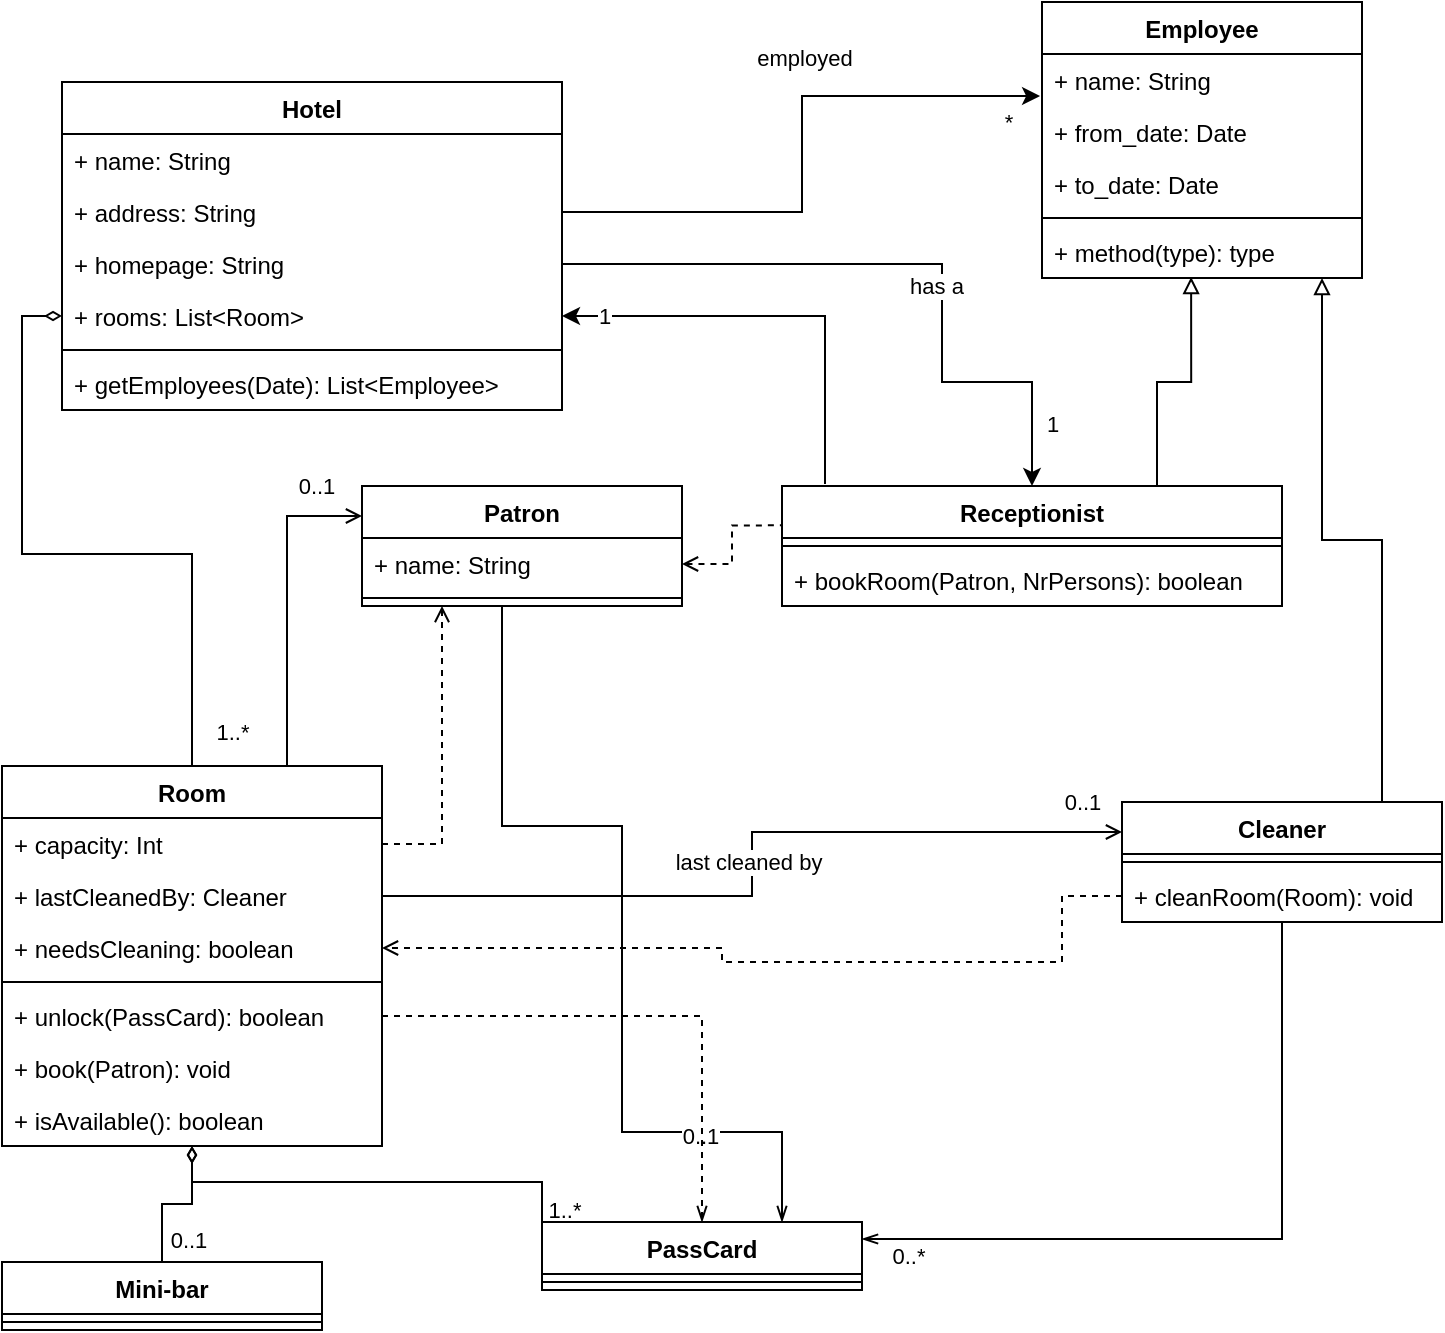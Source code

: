 <mxfile version="13.10.9" type="github"><diagram id="RjxyPD54IdFHC-5vg5m2" name="Page-1"><mxGraphModel dx="981" dy="548" grid="1" gridSize="10" guides="1" tooltips="1" connect="1" arrows="1" fold="1" page="1" pageScale="1" pageWidth="827" pageHeight="1169" math="0" shadow="0"><root><mxCell id="0"/><mxCell id="1" parent="0"/><mxCell id="Ar3dDun2k1TsgKRNxR76-1" value="Hotel" style="swimlane;fontStyle=1;align=center;verticalAlign=top;childLayout=stackLayout;horizontal=1;startSize=26;horizontalStack=0;resizeParent=1;resizeParentMax=0;resizeLast=0;collapsible=1;marginBottom=0;" vertex="1" parent="1"><mxGeometry x="80" y="240" width="250" height="164" as="geometry"/></mxCell><mxCell id="Ar3dDun2k1TsgKRNxR76-2" value="+ name: String" style="text;strokeColor=none;fillColor=none;align=left;verticalAlign=top;spacingLeft=4;spacingRight=4;overflow=hidden;rotatable=0;points=[[0,0.5],[1,0.5]];portConstraint=eastwest;" vertex="1" parent="Ar3dDun2k1TsgKRNxR76-1"><mxGeometry y="26" width="250" height="26" as="geometry"/></mxCell><mxCell id="Ar3dDun2k1TsgKRNxR76-5" value="+ address: String" style="text;strokeColor=none;fillColor=none;align=left;verticalAlign=top;spacingLeft=4;spacingRight=4;overflow=hidden;rotatable=0;points=[[0,0.5],[1,0.5]];portConstraint=eastwest;" vertex="1" parent="Ar3dDun2k1TsgKRNxR76-1"><mxGeometry y="52" width="250" height="26" as="geometry"/></mxCell><mxCell id="Ar3dDun2k1TsgKRNxR76-6" value="+ homepage: String" style="text;strokeColor=none;fillColor=none;align=left;verticalAlign=top;spacingLeft=4;spacingRight=4;overflow=hidden;rotatable=0;points=[[0,0.5],[1,0.5]];portConstraint=eastwest;" vertex="1" parent="Ar3dDun2k1TsgKRNxR76-1"><mxGeometry y="78" width="250" height="26" as="geometry"/></mxCell><mxCell id="Ar3dDun2k1TsgKRNxR76-70" value="+ rooms: List&lt;Room&gt;" style="text;strokeColor=none;fillColor=none;align=left;verticalAlign=top;spacingLeft=4;spacingRight=4;overflow=hidden;rotatable=0;points=[[0,0.5],[1,0.5]];portConstraint=eastwest;" vertex="1" parent="Ar3dDun2k1TsgKRNxR76-1"><mxGeometry y="104" width="250" height="26" as="geometry"/></mxCell><mxCell id="Ar3dDun2k1TsgKRNxR76-3" value="" style="line;strokeWidth=1;fillColor=none;align=left;verticalAlign=middle;spacingTop=-1;spacingLeft=3;spacingRight=3;rotatable=0;labelPosition=right;points=[];portConstraint=eastwest;" vertex="1" parent="Ar3dDun2k1TsgKRNxR76-1"><mxGeometry y="130" width="250" height="8" as="geometry"/></mxCell><mxCell id="Ar3dDun2k1TsgKRNxR76-4" value="+ getEmployees(Date): List&lt;Employee&gt;" style="text;strokeColor=none;fillColor=none;align=left;verticalAlign=top;spacingLeft=4;spacingRight=4;overflow=hidden;rotatable=0;points=[[0,0.5],[1,0.5]];portConstraint=eastwest;" vertex="1" parent="Ar3dDun2k1TsgKRNxR76-1"><mxGeometry y="138" width="250" height="26" as="geometry"/></mxCell><mxCell id="Ar3dDun2k1TsgKRNxR76-7" value="Employee" style="swimlane;fontStyle=1;align=center;verticalAlign=top;childLayout=stackLayout;horizontal=1;startSize=26;horizontalStack=0;resizeParent=1;resizeParentMax=0;resizeLast=0;collapsible=1;marginBottom=0;" vertex="1" parent="1"><mxGeometry x="570" y="200" width="160" height="138" as="geometry"/></mxCell><mxCell id="Ar3dDun2k1TsgKRNxR76-8" value="+ name: String" style="text;strokeColor=none;fillColor=none;align=left;verticalAlign=top;spacingLeft=4;spacingRight=4;overflow=hidden;rotatable=0;points=[[0,0.5],[1,0.5]];portConstraint=eastwest;" vertex="1" parent="Ar3dDun2k1TsgKRNxR76-7"><mxGeometry y="26" width="160" height="26" as="geometry"/></mxCell><mxCell id="Ar3dDun2k1TsgKRNxR76-15" value="+ from_date: Date" style="text;strokeColor=none;fillColor=none;align=left;verticalAlign=top;spacingLeft=4;spacingRight=4;overflow=hidden;rotatable=0;points=[[0,0.5],[1,0.5]];portConstraint=eastwest;" vertex="1" parent="Ar3dDun2k1TsgKRNxR76-7"><mxGeometry y="52" width="160" height="26" as="geometry"/></mxCell><mxCell id="Ar3dDun2k1TsgKRNxR76-16" value="+ to_date: Date" style="text;strokeColor=none;fillColor=none;align=left;verticalAlign=top;spacingLeft=4;spacingRight=4;overflow=hidden;rotatable=0;points=[[0,0.5],[1,0.5]];portConstraint=eastwest;" vertex="1" parent="Ar3dDun2k1TsgKRNxR76-7"><mxGeometry y="78" width="160" height="26" as="geometry"/></mxCell><mxCell id="Ar3dDun2k1TsgKRNxR76-9" value="" style="line;strokeWidth=1;fillColor=none;align=left;verticalAlign=middle;spacingTop=-1;spacingLeft=3;spacingRight=3;rotatable=0;labelPosition=right;points=[];portConstraint=eastwest;" vertex="1" parent="Ar3dDun2k1TsgKRNxR76-7"><mxGeometry y="104" width="160" height="8" as="geometry"/></mxCell><mxCell id="Ar3dDun2k1TsgKRNxR76-10" value="+ method(type): type" style="text;strokeColor=none;fillColor=none;align=left;verticalAlign=top;spacingLeft=4;spacingRight=4;overflow=hidden;rotatable=0;points=[[0,0.5],[1,0.5]];portConstraint=eastwest;" vertex="1" parent="Ar3dDun2k1TsgKRNxR76-7"><mxGeometry y="112" width="160" height="26" as="geometry"/></mxCell><mxCell id="Ar3dDun2k1TsgKRNxR76-11" style="edgeStyle=orthogonalEdgeStyle;rounded=0;orthogonalLoop=1;jettySize=auto;html=1;exitX=1;exitY=0.5;exitDx=0;exitDy=0;entryX=-0.006;entryY=0.808;entryDx=0;entryDy=0;entryPerimeter=0;" edge="1" parent="1" source="Ar3dDun2k1TsgKRNxR76-5" target="Ar3dDun2k1TsgKRNxR76-8"><mxGeometry relative="1" as="geometry"/></mxCell><mxCell id="Ar3dDun2k1TsgKRNxR76-13" value="employed" style="edgeLabel;html=1;align=center;verticalAlign=middle;resizable=0;points=[];" vertex="1" connectable="0" parent="Ar3dDun2k1TsgKRNxR76-11"><mxGeometry x="0.132" y="2" relative="1" as="geometry"><mxPoint x="3" y="-28.8" as="offset"/></mxGeometry></mxCell><mxCell id="Ar3dDun2k1TsgKRNxR76-14" value="*" style="edgeLabel;html=1;align=center;verticalAlign=middle;resizable=0;points=[];" vertex="1" connectable="0" parent="Ar3dDun2k1TsgKRNxR76-11"><mxGeometry x="0.893" y="-2" relative="1" as="geometry"><mxPoint y="10.99" as="offset"/></mxGeometry></mxCell><mxCell id="Ar3dDun2k1TsgKRNxR76-24" style="rounded=0;orthogonalLoop=1;jettySize=auto;html=1;exitX=0.75;exitY=0;exitDx=0;exitDy=0;entryX=0.466;entryY=0.981;entryDx=0;entryDy=0;entryPerimeter=0;endArrow=block;endFill=0;elbow=vertical;edgeStyle=orthogonalEdgeStyle;" edge="1" parent="1" source="Ar3dDun2k1TsgKRNxR76-17" target="Ar3dDun2k1TsgKRNxR76-10"><mxGeometry relative="1" as="geometry"/></mxCell><mxCell id="Ar3dDun2k1TsgKRNxR76-71" style="edgeStyle=orthogonalEdgeStyle;rounded=0;orthogonalLoop=1;jettySize=auto;html=1;exitX=0.086;exitY=-0.017;exitDx=0;exitDy=0;entryX=1;entryY=0.5;entryDx=0;entryDy=0;startArrow=none;startFill=0;endArrow=classic;endFill=1;exitPerimeter=0;" edge="1" parent="1" source="Ar3dDun2k1TsgKRNxR76-17" target="Ar3dDun2k1TsgKRNxR76-70"><mxGeometry relative="1" as="geometry"/></mxCell><mxCell id="Ar3dDun2k1TsgKRNxR76-72" value="1" style="edgeLabel;html=1;align=center;verticalAlign=middle;resizable=0;points=[];" vertex="1" connectable="0" parent="Ar3dDun2k1TsgKRNxR76-71"><mxGeometry x="0.811" relative="1" as="geometry"><mxPoint as="offset"/></mxGeometry></mxCell><mxCell id="Ar3dDun2k1TsgKRNxR76-17" value="Receptionist" style="swimlane;fontStyle=1;align=center;verticalAlign=top;childLayout=stackLayout;horizontal=1;startSize=26;horizontalStack=0;resizeParent=1;resizeParentMax=0;resizeLast=0;collapsible=1;marginBottom=0;" vertex="1" parent="1"><mxGeometry x="440" y="442" width="250" height="60" as="geometry"/></mxCell><mxCell id="Ar3dDun2k1TsgKRNxR76-19" value="" style="line;strokeWidth=1;fillColor=none;align=left;verticalAlign=middle;spacingTop=-1;spacingLeft=3;spacingRight=3;rotatable=0;labelPosition=right;points=[];portConstraint=eastwest;" vertex="1" parent="Ar3dDun2k1TsgKRNxR76-17"><mxGeometry y="26" width="250" height="8" as="geometry"/></mxCell><mxCell id="Ar3dDun2k1TsgKRNxR76-29" value="+ bookRoom(Patron, NrPersons): boolean" style="text;strokeColor=none;fillColor=none;align=left;verticalAlign=top;spacingLeft=4;spacingRight=4;overflow=hidden;rotatable=0;points=[[0,0.5],[1,0.5]];portConstraint=eastwest;" vertex="1" parent="Ar3dDun2k1TsgKRNxR76-17"><mxGeometry y="34" width="250" height="26" as="geometry"/></mxCell><mxCell id="Ar3dDun2k1TsgKRNxR76-21" style="edgeStyle=orthogonalEdgeStyle;rounded=0;orthogonalLoop=1;jettySize=auto;html=1;exitX=1;exitY=0.5;exitDx=0;exitDy=0;entryX=0.5;entryY=0;entryDx=0;entryDy=0;" edge="1" parent="1" source="Ar3dDun2k1TsgKRNxR76-6" target="Ar3dDun2k1TsgKRNxR76-17"><mxGeometry relative="1" as="geometry"><Array as="points"><mxPoint x="520" y="331"/><mxPoint x="520" y="390"/><mxPoint x="565" y="390"/></Array></mxGeometry></mxCell><mxCell id="Ar3dDun2k1TsgKRNxR76-22" value="has a" style="edgeLabel;html=1;align=center;verticalAlign=middle;resizable=0;points=[];" vertex="1" connectable="0" parent="Ar3dDun2k1TsgKRNxR76-21"><mxGeometry x="0.16" y="-3" relative="1" as="geometry"><mxPoint as="offset"/></mxGeometry></mxCell><mxCell id="Ar3dDun2k1TsgKRNxR76-23" value="1" style="edgeLabel;html=1;align=center;verticalAlign=middle;resizable=0;points=[];" vertex="1" connectable="0" parent="Ar3dDun2k1TsgKRNxR76-21"><mxGeometry x="0.82" relative="1" as="geometry"><mxPoint x="9.99" as="offset"/></mxGeometry></mxCell><mxCell id="Ar3dDun2k1TsgKRNxR76-38" style="edgeStyle=orthogonalEdgeStyle;rounded=0;orthogonalLoop=1;jettySize=auto;html=1;exitX=0;exitY=0.25;exitDx=0;exitDy=0;entryX=0.75;entryY=0;entryDx=0;entryDy=0;startArrow=open;startFill=0;endArrow=none;endFill=0;" edge="1" parent="1" source="Ar3dDun2k1TsgKRNxR76-25" target="Ar3dDun2k1TsgKRNxR76-31"><mxGeometry relative="1" as="geometry"/></mxCell><mxCell id="Ar3dDun2k1TsgKRNxR76-39" value="0..1" style="edgeLabel;html=1;align=center;verticalAlign=middle;resizable=0;points=[];" vertex="1" connectable="0" parent="Ar3dDun2k1TsgKRNxR76-38"><mxGeometry x="-0.708" y="-2" relative="1" as="geometry"><mxPoint y="-13.03" as="offset"/></mxGeometry></mxCell><mxCell id="Ar3dDun2k1TsgKRNxR76-25" value="Patron" style="swimlane;fontStyle=1;align=center;verticalAlign=top;childLayout=stackLayout;horizontal=1;startSize=26;horizontalStack=0;resizeParent=1;resizeParentMax=0;resizeLast=0;collapsible=1;marginBottom=0;" vertex="1" parent="1"><mxGeometry x="230" y="442" width="160" height="60" as="geometry"/></mxCell><mxCell id="Ar3dDun2k1TsgKRNxR76-26" value="+ name: String" style="text;strokeColor=none;fillColor=none;align=left;verticalAlign=top;spacingLeft=4;spacingRight=4;overflow=hidden;rotatable=0;points=[[0,0.5],[1,0.5]];portConstraint=eastwest;" vertex="1" parent="Ar3dDun2k1TsgKRNxR76-25"><mxGeometry y="26" width="160" height="26" as="geometry"/></mxCell><mxCell id="Ar3dDun2k1TsgKRNxR76-27" value="" style="line;strokeWidth=1;fillColor=none;align=left;verticalAlign=middle;spacingTop=-1;spacingLeft=3;spacingRight=3;rotatable=0;labelPosition=right;points=[];portConstraint=eastwest;" vertex="1" parent="Ar3dDun2k1TsgKRNxR76-25"><mxGeometry y="52" width="160" height="8" as="geometry"/></mxCell><mxCell id="Ar3dDun2k1TsgKRNxR76-30" style="edgeStyle=orthogonalEdgeStyle;rounded=0;orthogonalLoop=1;jettySize=auto;html=1;exitX=1;exitY=0.5;exitDx=0;exitDy=0;entryX=-0.002;entryY=0.328;entryDx=0;entryDy=0;entryPerimeter=0;endArrow=none;endFill=0;dashed=1;startArrow=open;startFill=0;" edge="1" parent="1" source="Ar3dDun2k1TsgKRNxR76-26" target="Ar3dDun2k1TsgKRNxR76-17"><mxGeometry relative="1" as="geometry"/></mxCell><mxCell id="Ar3dDun2k1TsgKRNxR76-35" style="edgeStyle=orthogonalEdgeStyle;rounded=0;orthogonalLoop=1;jettySize=auto;html=1;exitX=0.5;exitY=0;exitDx=0;exitDy=0;endArrow=diamondThin;endFill=0;" edge="1" parent="1" source="Ar3dDun2k1TsgKRNxR76-31" target="Ar3dDun2k1TsgKRNxR76-70"><mxGeometry relative="1" as="geometry"/></mxCell><mxCell id="Ar3dDun2k1TsgKRNxR76-36" value="1..*" style="edgeLabel;html=1;align=center;verticalAlign=middle;resizable=0;points=[];" vertex="1" connectable="0" parent="Ar3dDun2k1TsgKRNxR76-35"><mxGeometry x="-0.918" relative="1" as="geometry"><mxPoint x="19.99" y="-3.52" as="offset"/></mxGeometry></mxCell><mxCell id="Ar3dDun2k1TsgKRNxR76-48" style="edgeStyle=orthogonalEdgeStyle;rounded=0;orthogonalLoop=1;jettySize=auto;html=1;entryX=0;entryY=0.25;entryDx=0;entryDy=0;startArrow=none;startFill=0;endArrow=open;endFill=0;" edge="1" parent="1" source="Ar3dDun2k1TsgKRNxR76-51" target="Ar3dDun2k1TsgKRNxR76-41"><mxGeometry relative="1" as="geometry"/></mxCell><mxCell id="Ar3dDun2k1TsgKRNxR76-49" value="last cleaned by" style="edgeLabel;html=1;align=center;verticalAlign=middle;resizable=0;points=[];" vertex="1" connectable="0" parent="Ar3dDun2k1TsgKRNxR76-48"><mxGeometry x="-0.093" relative="1" as="geometry"><mxPoint y="-17.03" as="offset"/></mxGeometry></mxCell><mxCell id="Ar3dDun2k1TsgKRNxR76-50" value="0..1" style="edgeLabel;html=1;align=center;verticalAlign=middle;resizable=0;points=[];" vertex="1" connectable="0" parent="Ar3dDun2k1TsgKRNxR76-48"><mxGeometry x="0.897" y="1" relative="1" as="geometry"><mxPoint y="-14" as="offset"/></mxGeometry></mxCell><mxCell id="Ar3dDun2k1TsgKRNxR76-31" value="Room" style="swimlane;fontStyle=1;align=center;verticalAlign=top;childLayout=stackLayout;horizontal=1;startSize=26;horizontalStack=0;resizeParent=1;resizeParentMax=0;resizeLast=0;collapsible=1;marginBottom=0;" vertex="1" parent="1"><mxGeometry x="50" y="582" width="190" height="190" as="geometry"/></mxCell><mxCell id="Ar3dDun2k1TsgKRNxR76-32" value="+ capacity: Int" style="text;strokeColor=none;fillColor=none;align=left;verticalAlign=top;spacingLeft=4;spacingRight=4;overflow=hidden;rotatable=0;points=[[0,0.5],[1,0.5]];portConstraint=eastwest;" vertex="1" parent="Ar3dDun2k1TsgKRNxR76-31"><mxGeometry y="26" width="190" height="26" as="geometry"/></mxCell><mxCell id="Ar3dDun2k1TsgKRNxR76-51" value="+ lastCleanedBy: Cleaner" style="text;strokeColor=none;fillColor=none;align=left;verticalAlign=top;spacingLeft=4;spacingRight=4;overflow=hidden;rotatable=0;points=[[0,0.5],[1,0.5]];portConstraint=eastwest;" vertex="1" parent="Ar3dDun2k1TsgKRNxR76-31"><mxGeometry y="52" width="190" height="26" as="geometry"/></mxCell><mxCell id="Ar3dDun2k1TsgKRNxR76-40" value="+ needsCleaning: boolean" style="text;strokeColor=none;fillColor=none;align=left;verticalAlign=top;spacingLeft=4;spacingRight=4;overflow=hidden;rotatable=0;points=[[0,0.5],[1,0.5]];portConstraint=eastwest;" vertex="1" parent="Ar3dDun2k1TsgKRNxR76-31"><mxGeometry y="78" width="190" height="26" as="geometry"/></mxCell><mxCell id="Ar3dDun2k1TsgKRNxR76-33" value="" style="line;strokeWidth=1;fillColor=none;align=left;verticalAlign=middle;spacingTop=-1;spacingLeft=3;spacingRight=3;rotatable=0;labelPosition=right;points=[];portConstraint=eastwest;" vertex="1" parent="Ar3dDun2k1TsgKRNxR76-31"><mxGeometry y="104" width="190" height="8" as="geometry"/></mxCell><mxCell id="Ar3dDun2k1TsgKRNxR76-64" value="+ unlock(PassCard): boolean" style="text;strokeColor=none;fillColor=none;align=left;verticalAlign=top;spacingLeft=4;spacingRight=4;overflow=hidden;rotatable=0;points=[[0,0.5],[1,0.5]];portConstraint=eastwest;" vertex="1" parent="Ar3dDun2k1TsgKRNxR76-31"><mxGeometry y="112" width="190" height="26" as="geometry"/></mxCell><mxCell id="Ar3dDun2k1TsgKRNxR76-73" value="+ book(Patron): void" style="text;strokeColor=none;fillColor=none;align=left;verticalAlign=top;spacingLeft=4;spacingRight=4;overflow=hidden;rotatable=0;points=[[0,0.5],[1,0.5]];portConstraint=eastwest;" vertex="1" parent="Ar3dDun2k1TsgKRNxR76-31"><mxGeometry y="138" width="190" height="26" as="geometry"/></mxCell><mxCell id="Ar3dDun2k1TsgKRNxR76-34" value="+ isAvailable(): boolean" style="text;strokeColor=none;fillColor=none;align=left;verticalAlign=top;spacingLeft=4;spacingRight=4;overflow=hidden;rotatable=0;points=[[0,0.5],[1,0.5]];portConstraint=eastwest;" vertex="1" parent="Ar3dDun2k1TsgKRNxR76-31"><mxGeometry y="164" width="190" height="26" as="geometry"/></mxCell><mxCell id="Ar3dDun2k1TsgKRNxR76-45" style="edgeStyle=orthogonalEdgeStyle;rounded=0;orthogonalLoop=1;jettySize=auto;html=1;exitX=0.5;exitY=0;exitDx=0;exitDy=0;startArrow=none;startFill=0;endArrow=block;endFill=0;" edge="1" parent="1" source="Ar3dDun2k1TsgKRNxR76-41" target="Ar3dDun2k1TsgKRNxR76-7"><mxGeometry relative="1" as="geometry"><Array as="points"><mxPoint x="740" y="600"/><mxPoint x="740" y="469"/><mxPoint x="710" y="469"/></Array></mxGeometry></mxCell><mxCell id="Ar3dDun2k1TsgKRNxR76-41" value="Cleaner" style="swimlane;fontStyle=1;align=center;verticalAlign=top;childLayout=stackLayout;horizontal=1;startSize=26;horizontalStack=0;resizeParent=1;resizeParentMax=0;resizeLast=0;collapsible=1;marginBottom=0;" vertex="1" parent="1"><mxGeometry x="610" y="600" width="160" height="60" as="geometry"/></mxCell><mxCell id="Ar3dDun2k1TsgKRNxR76-43" value="" style="line;strokeWidth=1;fillColor=none;align=left;verticalAlign=middle;spacingTop=-1;spacingLeft=3;spacingRight=3;rotatable=0;labelPosition=right;points=[];portConstraint=eastwest;" vertex="1" parent="Ar3dDun2k1TsgKRNxR76-41"><mxGeometry y="26" width="160" height="8" as="geometry"/></mxCell><mxCell id="Ar3dDun2k1TsgKRNxR76-44" value="+ cleanRoom(Room): void" style="text;strokeColor=none;fillColor=none;align=left;verticalAlign=top;spacingLeft=4;spacingRight=4;overflow=hidden;rotatable=0;points=[[0,0.5],[1,0.5]];portConstraint=eastwest;" vertex="1" parent="Ar3dDun2k1TsgKRNxR76-41"><mxGeometry y="34" width="160" height="26" as="geometry"/></mxCell><mxCell id="Ar3dDun2k1TsgKRNxR76-46" style="edgeStyle=orthogonalEdgeStyle;rounded=0;orthogonalLoop=1;jettySize=auto;html=1;exitX=0;exitY=0.5;exitDx=0;exitDy=0;startArrow=none;startFill=0;endArrow=open;endFill=0;dashed=1;" edge="1" parent="1" source="Ar3dDun2k1TsgKRNxR76-44" target="Ar3dDun2k1TsgKRNxR76-40"><mxGeometry relative="1" as="geometry"><mxPoint x="290" y="660" as="targetPoint"/><Array as="points"><mxPoint x="580" y="647"/><mxPoint x="580" y="680"/><mxPoint x="410" y="680"/><mxPoint x="410" y="673"/></Array></mxGeometry></mxCell><mxCell id="Ar3dDun2k1TsgKRNxR76-56" style="edgeStyle=orthogonalEdgeStyle;rounded=0;orthogonalLoop=1;jettySize=auto;html=1;exitX=0.5;exitY=0;exitDx=0;exitDy=0;startArrow=none;startFill=0;endArrow=diamondThin;endFill=0;" edge="1" parent="1" source="Ar3dDun2k1TsgKRNxR76-52" target="Ar3dDun2k1TsgKRNxR76-31"><mxGeometry relative="1" as="geometry"/></mxCell><mxCell id="Ar3dDun2k1TsgKRNxR76-57" value="0..1" style="edgeLabel;html=1;align=center;verticalAlign=middle;resizable=0;points=[];" vertex="1" connectable="0" parent="Ar3dDun2k1TsgKRNxR76-56"><mxGeometry x="-0.71" relative="1" as="geometry"><mxPoint x="13" y="-1" as="offset"/></mxGeometry></mxCell><mxCell id="Ar3dDun2k1TsgKRNxR76-52" value="Mini-bar" style="swimlane;fontStyle=1;align=center;verticalAlign=top;childLayout=stackLayout;horizontal=1;startSize=26;horizontalStack=0;resizeParent=1;resizeParentMax=0;resizeLast=0;collapsible=1;marginBottom=0;" vertex="1" parent="1"><mxGeometry x="50" y="830" width="160" height="34" as="geometry"/></mxCell><mxCell id="Ar3dDun2k1TsgKRNxR76-54" value="" style="line;strokeWidth=1;fillColor=none;align=left;verticalAlign=middle;spacingTop=-1;spacingLeft=3;spacingRight=3;rotatable=0;labelPosition=right;points=[];portConstraint=eastwest;" vertex="1" parent="Ar3dDun2k1TsgKRNxR76-52"><mxGeometry y="26" width="160" height="8" as="geometry"/></mxCell><mxCell id="Ar3dDun2k1TsgKRNxR76-62" style="edgeStyle=orthogonalEdgeStyle;rounded=0;orthogonalLoop=1;jettySize=auto;html=1;exitX=0;exitY=0;exitDx=0;exitDy=0;startArrow=none;startFill=0;endArrow=diamondThin;endFill=0;" edge="1" parent="1" source="Ar3dDun2k1TsgKRNxR76-58" target="Ar3dDun2k1TsgKRNxR76-31"><mxGeometry relative="1" as="geometry"><Array as="points"><mxPoint x="320" y="790"/><mxPoint x="145" y="790"/></Array></mxGeometry></mxCell><mxCell id="Ar3dDun2k1TsgKRNxR76-63" value="1..*" style="edgeLabel;html=1;align=center;verticalAlign=middle;resizable=0;points=[];" vertex="1" connectable="0" parent="Ar3dDun2k1TsgKRNxR76-62"><mxGeometry x="-0.753" relative="1" as="geometry"><mxPoint x="17.24" y="13.52" as="offset"/></mxGeometry></mxCell><mxCell id="Ar3dDun2k1TsgKRNxR76-66" style="edgeStyle=orthogonalEdgeStyle;rounded=0;orthogonalLoop=1;jettySize=auto;html=1;exitX=1;exitY=0.25;exitDx=0;exitDy=0;startArrow=openThin;startFill=0;endArrow=none;endFill=0;" edge="1" parent="1" source="Ar3dDun2k1TsgKRNxR76-58" target="Ar3dDun2k1TsgKRNxR76-41"><mxGeometry relative="1" as="geometry"/></mxCell><mxCell id="Ar3dDun2k1TsgKRNxR76-67" value="0..*" style="edgeLabel;html=1;align=center;verticalAlign=middle;resizable=0;points=[];" vertex="1" connectable="0" parent="Ar3dDun2k1TsgKRNxR76-66"><mxGeometry x="-0.874" y="-1" relative="1" as="geometry"><mxPoint y="7.5" as="offset"/></mxGeometry></mxCell><mxCell id="Ar3dDun2k1TsgKRNxR76-68" style="edgeStyle=orthogonalEdgeStyle;rounded=0;orthogonalLoop=1;jettySize=auto;html=1;exitX=0.75;exitY=0;exitDx=0;exitDy=0;startArrow=openThin;startFill=0;endArrow=none;endFill=0;" edge="1" parent="1" source="Ar3dDun2k1TsgKRNxR76-58" target="Ar3dDun2k1TsgKRNxR76-25"><mxGeometry relative="1" as="geometry"><Array as="points"><mxPoint x="360" y="765"/><mxPoint x="360" y="612"/><mxPoint x="300" y="612"/></Array></mxGeometry></mxCell><mxCell id="Ar3dDun2k1TsgKRNxR76-69" value="0..1" style="edgeLabel;html=1;align=center;verticalAlign=middle;resizable=0;points=[];" vertex="1" connectable="0" parent="Ar3dDun2k1TsgKRNxR76-68"><mxGeometry x="-0.56" y="-1" relative="1" as="geometry"><mxPoint x="11.97" y="2.93" as="offset"/></mxGeometry></mxCell><mxCell id="Ar3dDun2k1TsgKRNxR76-58" value="PassCard" style="swimlane;fontStyle=1;align=center;verticalAlign=top;childLayout=stackLayout;horizontal=1;startSize=26;horizontalStack=0;resizeParent=1;resizeParentMax=0;resizeLast=0;collapsible=1;marginBottom=0;" vertex="1" parent="1"><mxGeometry x="320" y="810" width="160" height="34" as="geometry"/></mxCell><mxCell id="Ar3dDun2k1TsgKRNxR76-60" value="" style="line;strokeWidth=1;fillColor=none;align=left;verticalAlign=middle;spacingTop=-1;spacingLeft=3;spacingRight=3;rotatable=0;labelPosition=right;points=[];portConstraint=eastwest;" vertex="1" parent="Ar3dDun2k1TsgKRNxR76-58"><mxGeometry y="26" width="160" height="8" as="geometry"/></mxCell><mxCell id="Ar3dDun2k1TsgKRNxR76-65" style="edgeStyle=orthogonalEdgeStyle;rounded=0;orthogonalLoop=1;jettySize=auto;html=1;exitX=1;exitY=0.5;exitDx=0;exitDy=0;startArrow=none;startFill=0;endArrow=openThin;endFill=0;dashed=1;" edge="1" parent="1" source="Ar3dDun2k1TsgKRNxR76-64" target="Ar3dDun2k1TsgKRNxR76-58"><mxGeometry relative="1" as="geometry"/></mxCell><mxCell id="Ar3dDun2k1TsgKRNxR76-74" style="edgeStyle=orthogonalEdgeStyle;rounded=0;orthogonalLoop=1;jettySize=auto;html=1;exitX=1;exitY=0.5;exitDx=0;exitDy=0;startArrow=none;startFill=0;endArrow=open;endFill=0;dashed=1;" edge="1" parent="1" source="Ar3dDun2k1TsgKRNxR76-32" target="Ar3dDun2k1TsgKRNxR76-25"><mxGeometry relative="1" as="geometry"><Array as="points"><mxPoint x="270" y="621"/></Array></mxGeometry></mxCell></root></mxGraphModel></diagram></mxfile>